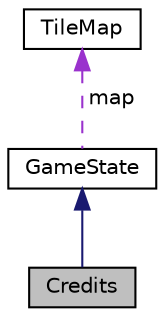 digraph "Credits"
{
  edge [fontname="Helvetica",fontsize="10",labelfontname="Helvetica",labelfontsize="10"];
  node [fontname="Helvetica",fontsize="10",shape=record];
  Node1 [label="Credits",height=0.2,width=0.4,color="black", fillcolor="grey75", style="filled", fontcolor="black"];
  Node2 -> Node1 [dir="back",color="midnightblue",fontsize="10",style="solid",fontname="Helvetica"];
  Node2 [label="GameState",height=0.2,width=0.4,color="black", fillcolor="white", style="filled",URL="$classGameState.html"];
  Node3 -> Node2 [dir="back",color="darkorchid3",fontsize="10",style="dashed",label=" map" ,fontname="Helvetica"];
  Node3 [label="TileMap",height=0.2,width=0.4,color="black", fillcolor="white", style="filled",URL="$classTileMap.html"];
}
